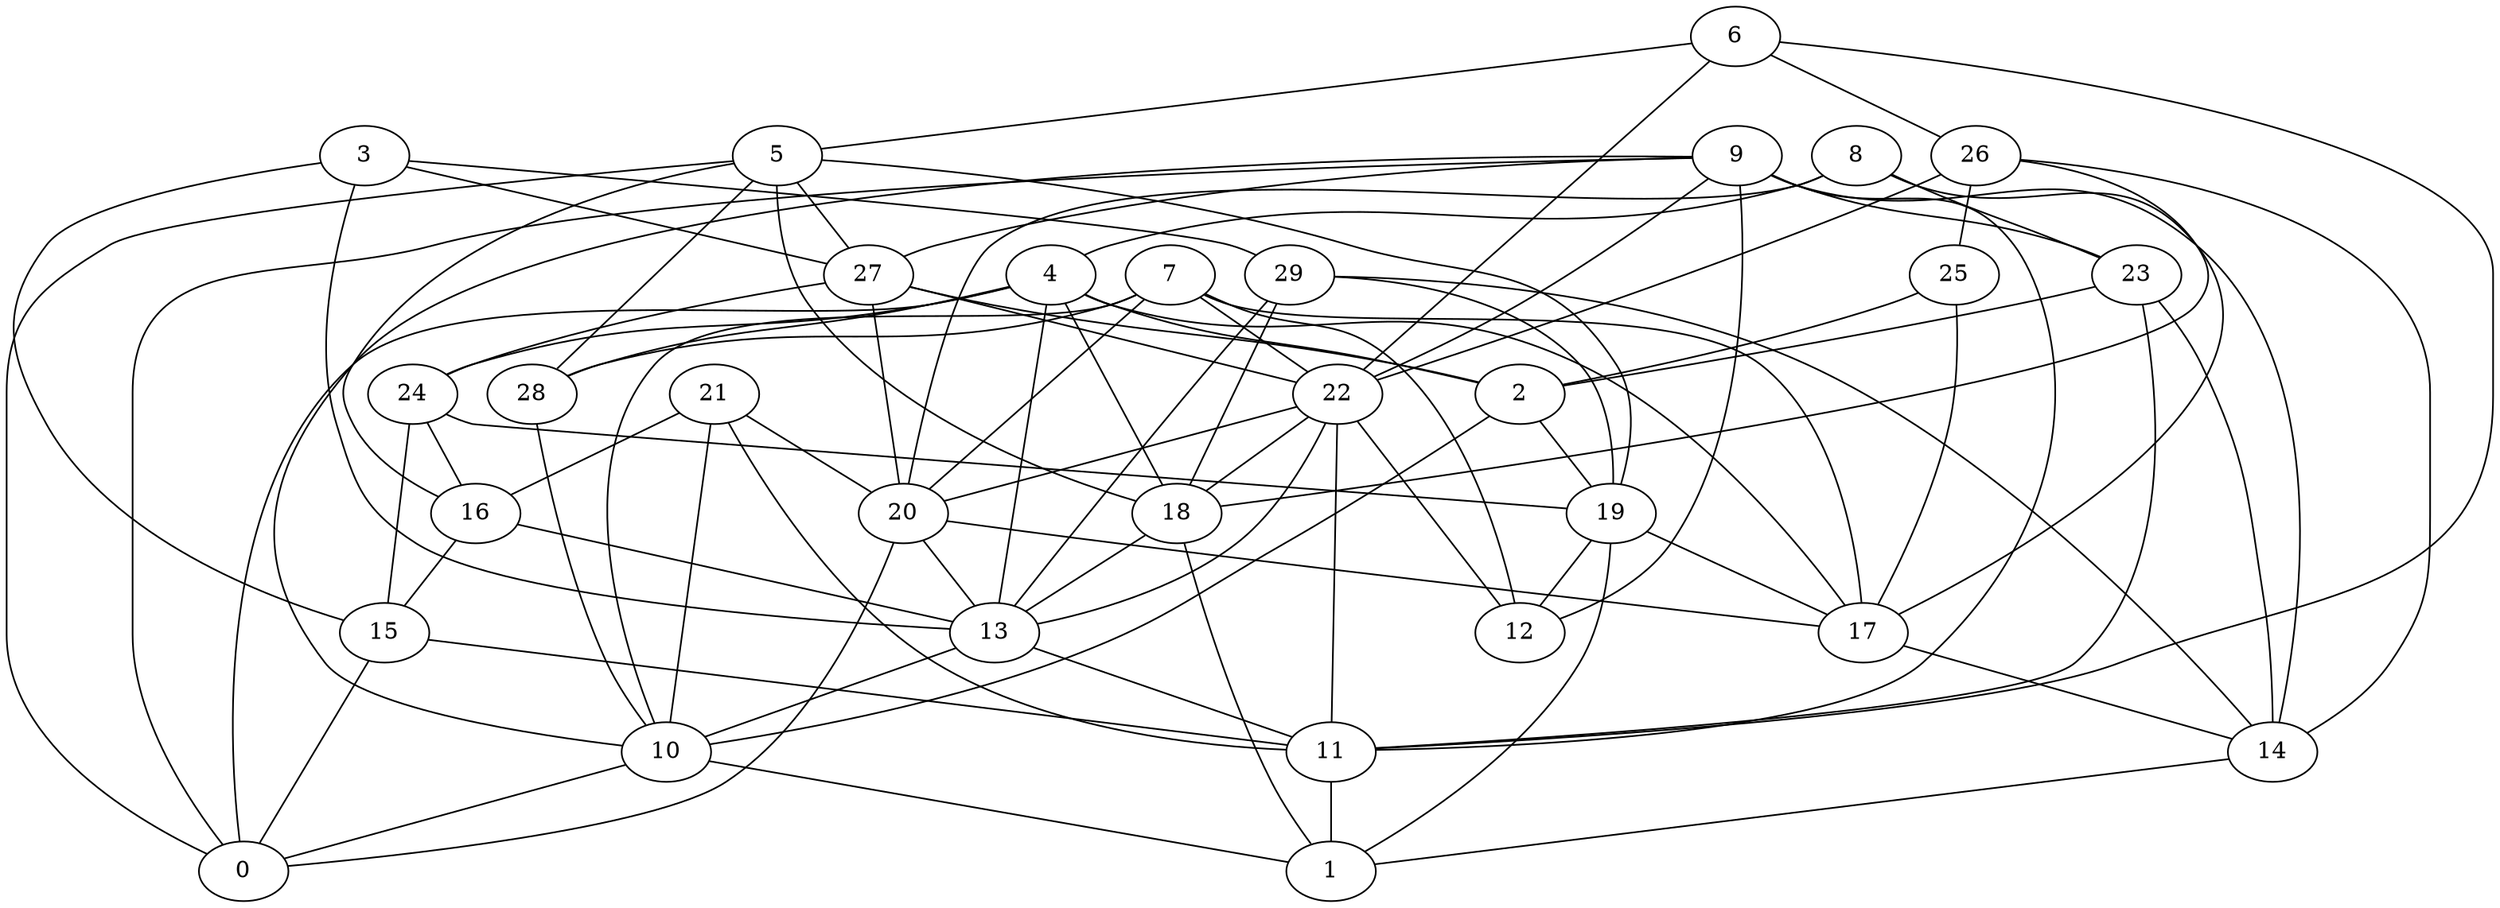 digraph GG_graph {

subgraph G_graph {
edge [color = black]
"29" -> "19" [dir = none]
"29" -> "14" [dir = none]
"29" -> "18" [dir = none]
"29" -> "13" [dir = none]
"13" -> "11" [dir = none]
"13" -> "10" [dir = none]
"15" -> "11" [dir = none]
"15" -> "0" [dir = none]
"4" -> "24" [dir = none]
"4" -> "0" [dir = none]
"4" -> "13" [dir = none]
"4" -> "17" [dir = none]
"4" -> "28" [dir = none]
"4" -> "2" [dir = none]
"4" -> "18" [dir = none]
"5" -> "27" [dir = none]
"5" -> "28" [dir = none]
"5" -> "16" [dir = none]
"5" -> "18" [dir = none]
"5" -> "19" [dir = none]
"5" -> "0" [dir = none]
"18" -> "1" [dir = none]
"18" -> "13" [dir = none]
"11" -> "1" [dir = none]
"22" -> "18" [dir = none]
"22" -> "13" [dir = none]
"22" -> "11" [dir = none]
"22" -> "20" [dir = none]
"9" -> "27" [dir = none]
"9" -> "0" [dir = none]
"9" -> "10" [dir = none]
"9" -> "23" [dir = none]
"9" -> "22" [dir = none]
"9" -> "14" [dir = none]
"9" -> "11" [dir = none]
"9" -> "12" [dir = none]
"23" -> "14" [dir = none]
"23" -> "11" [dir = none]
"23" -> "2" [dir = none]
"21" -> "16" [dir = none]
"21" -> "10" [dir = none]
"21" -> "11" [dir = none]
"21" -> "20" [dir = none]
"20" -> "0" [dir = none]
"20" -> "17" [dir = none]
"20" -> "13" [dir = none]
"19" -> "17" [dir = none]
"19" -> "12" [dir = none]
"19" -> "1" [dir = none]
"26" -> "22" [dir = none]
"26" -> "18" [dir = none]
"26" -> "14" [dir = none]
"26" -> "25" [dir = none]
"14" -> "1" [dir = none]
"6" -> "11" [dir = none]
"6" -> "22" [dir = none]
"6" -> "26" [dir = none]
"6" -> "5" [dir = none]
"3" -> "29" [dir = none]
"3" -> "15" [dir = none]
"3" -> "13" [dir = none]
"16" -> "13" [dir = none]
"16" -> "15" [dir = none]
"24" -> "15" [dir = none]
"24" -> "19" [dir = none]
"24" -> "16" [dir = none]
"28" -> "10" [dir = none]
"17" -> "14" [dir = none]
"10" -> "1" [dir = none]
"10" -> "0" [dir = none]
"7" -> "12" [dir = none]
"7" -> "10" [dir = none]
"7" -> "28" [dir = none]
"7" -> "17" [dir = none]
"7" -> "22" [dir = none]
"7" -> "20" [dir = none]
"8" -> "17" [dir = none]
"8" -> "4" [dir = none]
"8" -> "23" [dir = none]
"8" -> "20" [dir = none]
"2" -> "10" [dir = none]
"2" -> "19" [dir = none]
"25" -> "17" [dir = none]
"25" -> "2" [dir = none]
"27" -> "2" [dir = none]
"27" -> "24" [dir = none]
"27" -> "20" [dir = none]
"22" -> "12" [dir = none]
"27" -> "22" [dir = none]
"3" -> "27" [dir = none]
}

}
